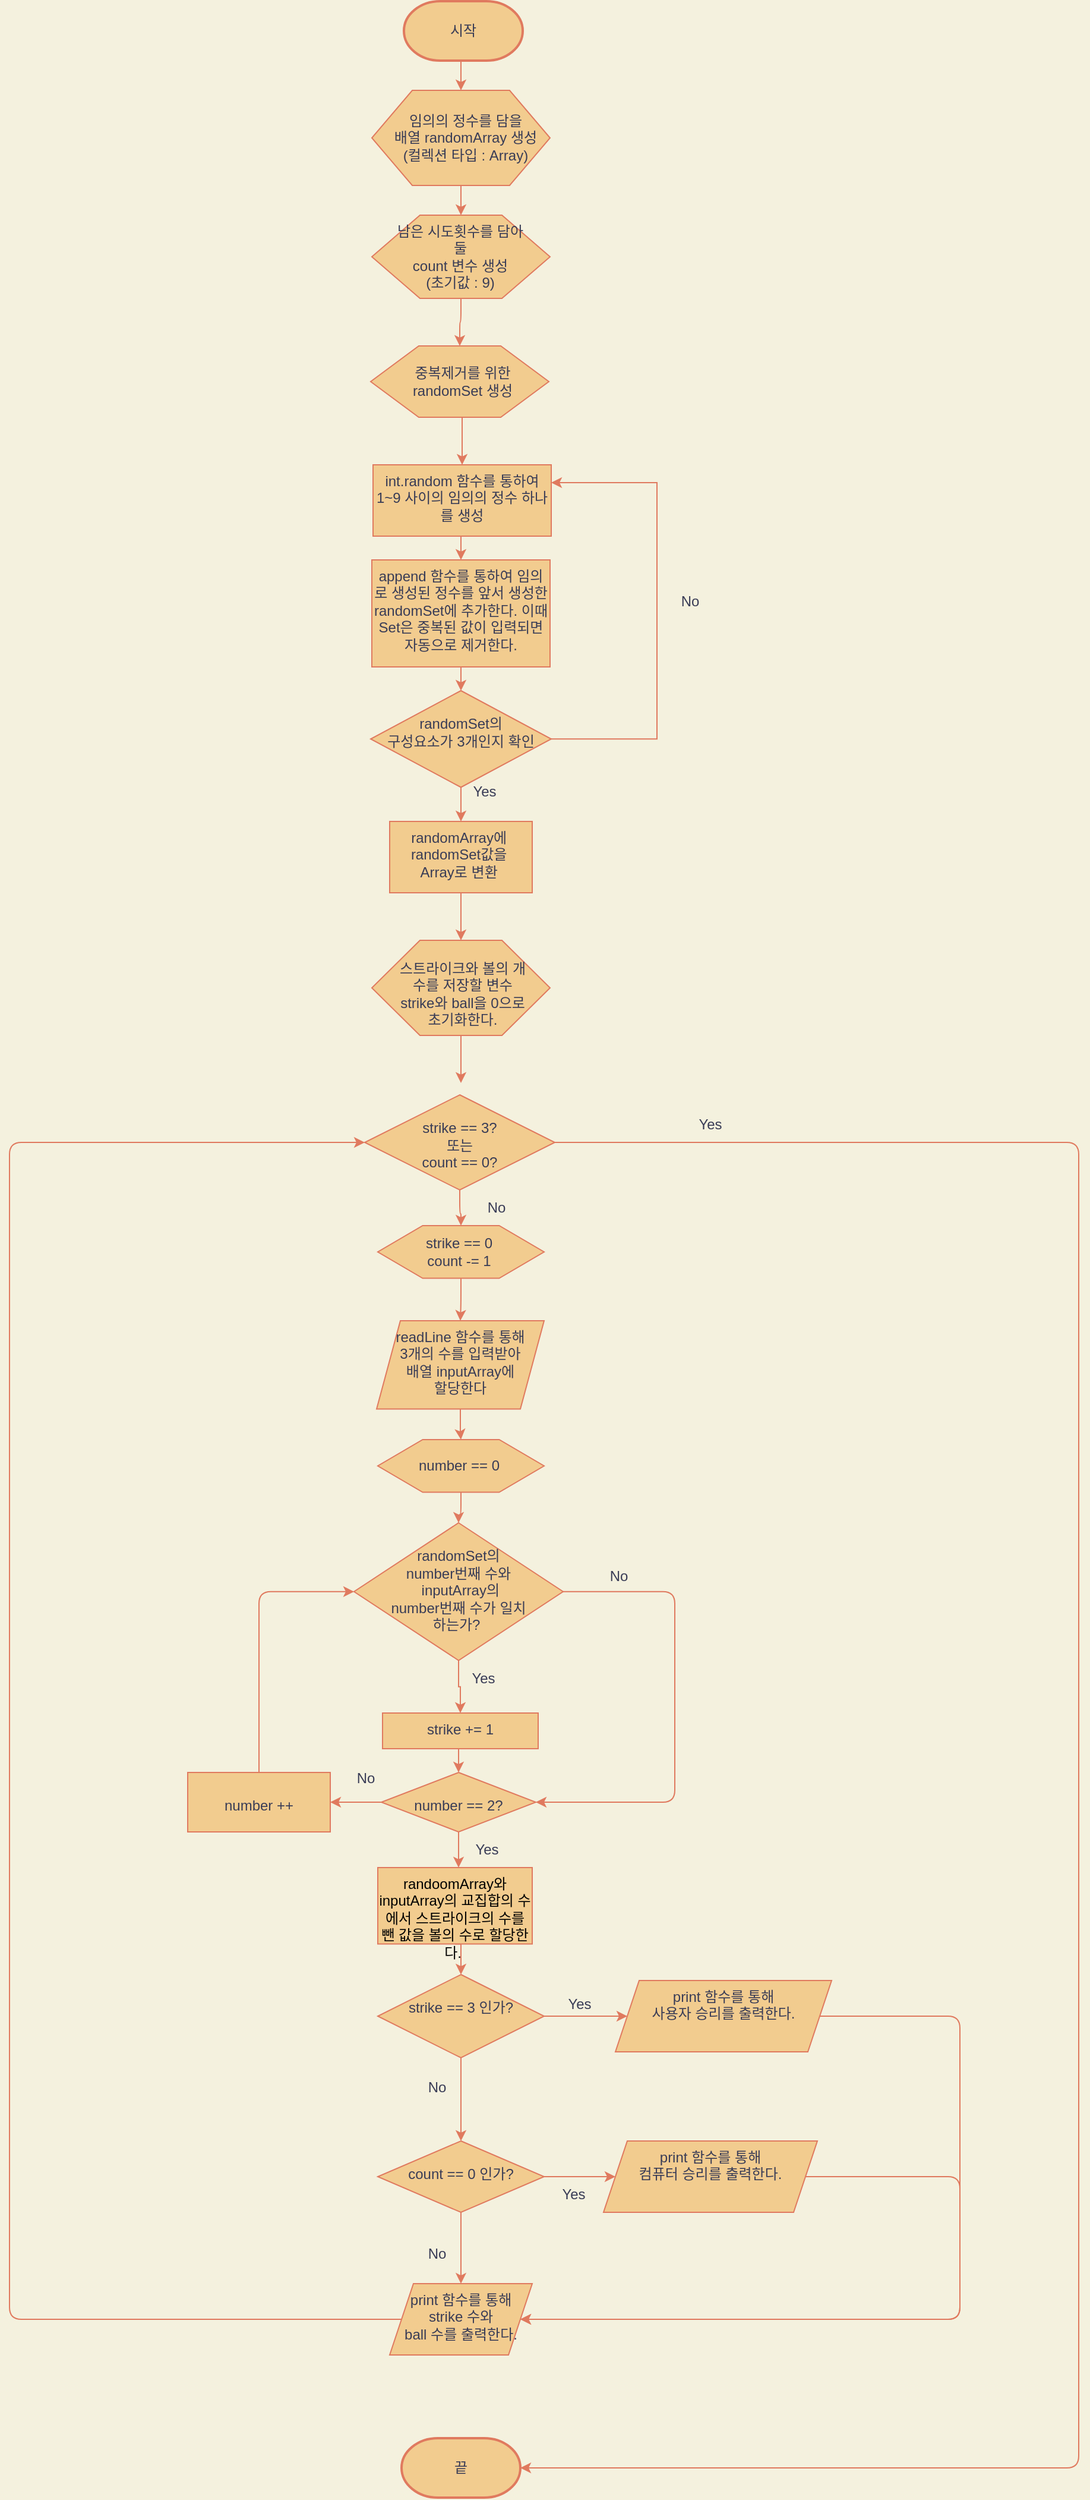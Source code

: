 <mxfile version="17.4.3" type="device"><diagram id="C5RBs43oDa-KdzZeNtuy" name="Page-1"><mxGraphModel dx="1240" dy="1495" grid="1" gridSize="10" guides="1" tooltips="1" connect="1" arrows="1" fold="1" page="1" pageScale="1" pageWidth="827" pageHeight="1169" background="#F4F1DE" math="0" shadow="0"><root><mxCell id="WIyWlLk6GJQsqaUBKTNV-0"/><mxCell id="WIyWlLk6GJQsqaUBKTNV-1" parent="WIyWlLk6GJQsqaUBKTNV-0"/><mxCell id="spudFFAEJkOU1C9yy8Io-33" style="edgeStyle=orthogonalEdgeStyle;rounded=0;orthogonalLoop=1;jettySize=auto;html=1;exitX=0.5;exitY=1;exitDx=0;exitDy=0;exitPerimeter=0;entryX=0.5;entryY=0;entryDx=0;entryDy=0;labelBackgroundColor=#F4F1DE;strokeColor=#E07A5F;fontColor=#393C56;" edge="1" parent="WIyWlLk6GJQsqaUBKTNV-1" source="spudFFAEJkOU1C9yy8Io-34" target="spudFFAEJkOU1C9yy8Io-36"><mxGeometry relative="1" as="geometry"/></mxCell><mxCell id="spudFFAEJkOU1C9yy8Io-34" value="시작" style="strokeWidth=2;html=1;shape=mxgraph.flowchart.terminator;whiteSpace=wrap;fillColor=#F2CC8F;strokeColor=#E07A5F;fontColor=#393C56;" vertex="1" parent="WIyWlLk6GJQsqaUBKTNV-1"><mxGeometry x="782" y="120" width="100" height="50" as="geometry"/></mxCell><mxCell id="spudFFAEJkOU1C9yy8Io-35" style="edgeStyle=orthogonalEdgeStyle;rounded=0;orthogonalLoop=1;jettySize=auto;html=1;exitX=0.5;exitY=1;exitDx=0;exitDy=0;entryX=0.5;entryY=0;entryDx=0;entryDy=0;labelBackgroundColor=#F4F1DE;strokeColor=#E07A5F;fontColor=#393C56;" edge="1" parent="WIyWlLk6GJQsqaUBKTNV-1" source="spudFFAEJkOU1C9yy8Io-36" target="spudFFAEJkOU1C9yy8Io-39"><mxGeometry relative="1" as="geometry"/></mxCell><mxCell id="spudFFAEJkOU1C9yy8Io-36" value="" style="verticalLabelPosition=bottom;verticalAlign=top;html=1;shape=hexagon;perimeter=hexagonPerimeter2;arcSize=6;size=0.227;fillColor=#F2CC8F;strokeColor=#E07A5F;fontColor=#393C56;" vertex="1" parent="WIyWlLk6GJQsqaUBKTNV-1"><mxGeometry x="755" y="195" width="150" height="80" as="geometry"/></mxCell><mxCell id="spudFFAEJkOU1C9yy8Io-37" value="임의의 정수를 담을 &lt;br&gt;배열 randomArray 생성&lt;br&gt;(컬렉션 타입 : Array)" style="text;html=1;strokeColor=none;fillColor=none;align=center;verticalAlign=middle;whiteSpace=wrap;rounded=0;fontColor=#393C56;" vertex="1" parent="WIyWlLk6GJQsqaUBKTNV-1"><mxGeometry x="771.5" y="220" width="124" height="30" as="geometry"/></mxCell><mxCell id="spudFFAEJkOU1C9yy8Io-98" style="edgeStyle=orthogonalEdgeStyle;curved=0;rounded=1;sketch=0;orthogonalLoop=1;jettySize=auto;html=1;entryX=0.5;entryY=0;entryDx=0;entryDy=0;fontColor=#393C56;strokeColor=#E07A5F;fillColor=#F2CC8F;" edge="1" parent="WIyWlLk6GJQsqaUBKTNV-1" source="spudFFAEJkOU1C9yy8Io-39" target="spudFFAEJkOU1C9yy8Io-91"><mxGeometry relative="1" as="geometry"><Array as="points"><mxPoint x="830" y="390"/></Array></mxGeometry></mxCell><mxCell id="spudFFAEJkOU1C9yy8Io-39" value="" style="verticalLabelPosition=bottom;verticalAlign=top;html=1;shape=hexagon;perimeter=hexagonPerimeter2;arcSize=6;size=0.27;fillColor=#F2CC8F;strokeColor=#E07A5F;fontColor=#393C56;" vertex="1" parent="WIyWlLk6GJQsqaUBKTNV-1"><mxGeometry x="755" y="300" width="150" height="70" as="geometry"/></mxCell><mxCell id="spudFFAEJkOU1C9yy8Io-40" value="남은 시도횟수를 담아둘&lt;br&gt;count 변수 생성&lt;br&gt;(초기값 : 9)" style="text;html=1;strokeColor=none;fillColor=none;align=center;verticalAlign=middle;whiteSpace=wrap;rounded=0;fontColor=#393C56;" vertex="1" parent="WIyWlLk6GJQsqaUBKTNV-1"><mxGeometry x="770.5" y="320" width="117" height="30" as="geometry"/></mxCell><mxCell id="spudFFAEJkOU1C9yy8Io-41" style="edgeStyle=orthogonalEdgeStyle;rounded=0;orthogonalLoop=1;jettySize=auto;html=1;entryX=1;entryY=0.25;entryDx=0;entryDy=0;labelBackgroundColor=#F4F1DE;strokeColor=#E07A5F;fontColor=#393C56;" edge="1" parent="WIyWlLk6GJQsqaUBKTNV-1" source="spudFFAEJkOU1C9yy8Io-43" target="spudFFAEJkOU1C9yy8Io-45"><mxGeometry relative="1" as="geometry"><Array as="points"><mxPoint x="995" y="741"/><mxPoint x="995" y="525"/></Array></mxGeometry></mxCell><mxCell id="spudFFAEJkOU1C9yy8Io-100" value="" style="edgeStyle=orthogonalEdgeStyle;curved=0;rounded=1;sketch=0;orthogonalLoop=1;jettySize=auto;html=1;fontColor=#393C56;strokeColor=#E07A5F;fillColor=#F2CC8F;" edge="1" parent="WIyWlLk6GJQsqaUBKTNV-1" source="spudFFAEJkOU1C9yy8Io-43" target="spudFFAEJkOU1C9yy8Io-99"><mxGeometry relative="1" as="geometry"/></mxCell><mxCell id="spudFFAEJkOU1C9yy8Io-43" value="&lt;br&gt;randomSet의&lt;br&gt;구성요소가 3개인지 확인" style="rhombus;whiteSpace=wrap;html=1;verticalAlign=top;arcSize=6;fillColor=#F2CC8F;strokeColor=#E07A5F;fontColor=#393C56;" vertex="1" parent="WIyWlLk6GJQsqaUBKTNV-1"><mxGeometry x="754" y="700" width="152" height="81.25" as="geometry"/></mxCell><mxCell id="spudFFAEJkOU1C9yy8Io-44" style="edgeStyle=orthogonalEdgeStyle;rounded=0;orthogonalLoop=1;jettySize=auto;html=1;exitX=0.5;exitY=1;exitDx=0;exitDy=0;entryX=0.5;entryY=0;entryDx=0;entryDy=0;labelBackgroundColor=#F4F1DE;strokeColor=#E07A5F;fontColor=#393C56;" edge="1" parent="WIyWlLk6GJQsqaUBKTNV-1" source="spudFFAEJkOU1C9yy8Io-45" target="spudFFAEJkOU1C9yy8Io-47"><mxGeometry relative="1" as="geometry"/></mxCell><mxCell id="spudFFAEJkOU1C9yy8Io-45" value="int.random 함수를 통하여 1~9 사이의 임의의 정수 하나를 생성" style="whiteSpace=wrap;html=1;verticalAlign=top;arcSize=6;fillColor=#F2CC8F;strokeColor=#E07A5F;fontColor=#393C56;" vertex="1" parent="WIyWlLk6GJQsqaUBKTNV-1"><mxGeometry x="756" y="510" width="150" height="60" as="geometry"/></mxCell><mxCell id="spudFFAEJkOU1C9yy8Io-46" style="edgeStyle=orthogonalEdgeStyle;rounded=0;orthogonalLoop=1;jettySize=auto;html=1;exitX=0.5;exitY=1;exitDx=0;exitDy=0;entryX=0.5;entryY=0;entryDx=0;entryDy=0;labelBackgroundColor=#F4F1DE;strokeColor=#E07A5F;fontColor=#393C56;" edge="1" parent="WIyWlLk6GJQsqaUBKTNV-1" source="spudFFAEJkOU1C9yy8Io-47" target="spudFFAEJkOU1C9yy8Io-43"><mxGeometry relative="1" as="geometry"/></mxCell><mxCell id="spudFFAEJkOU1C9yy8Io-47" value="append 함수를 통하여 임의로 생성된 정수를 앞서 생성한 randomSet에 추가한다. 이때 Set은 중복된 값이 입력되면 자동으로 제거한다." style="whiteSpace=wrap;html=1;verticalAlign=top;arcSize=6;fillColor=#F2CC8F;strokeColor=#E07A5F;fontColor=#393C56;" vertex="1" parent="WIyWlLk6GJQsqaUBKTNV-1"><mxGeometry x="755" y="590" width="150" height="90" as="geometry"/></mxCell><mxCell id="spudFFAEJkOU1C9yy8Io-108" style="edgeStyle=orthogonalEdgeStyle;curved=0;rounded=1;sketch=0;orthogonalLoop=1;jettySize=auto;html=1;entryX=0.5;entryY=0;entryDx=0;entryDy=0;fontColor=#393C56;strokeColor=#E07A5F;fillColor=#F2CC8F;" edge="1" parent="WIyWlLk6GJQsqaUBKTNV-1" source="spudFFAEJkOU1C9yy8Io-49" target="spudFFAEJkOU1C9yy8Io-102"><mxGeometry relative="1" as="geometry"/></mxCell><mxCell id="spudFFAEJkOU1C9yy8Io-49" value="readLine 함수를 통해&lt;br&gt;3개의 수를 입력받아&lt;br&gt;배열 inputArray에 &lt;br&gt;할당한다" style="shape=parallelogram;perimeter=parallelogramPerimeter;whiteSpace=wrap;html=1;fixedSize=1;verticalAlign=top;arcSize=6;fillColor=#F2CC8F;strokeColor=#E07A5F;fontColor=#393C56;" vertex="1" parent="WIyWlLk6GJQsqaUBKTNV-1"><mxGeometry x="759" y="1230" width="141" height="74.25" as="geometry"/></mxCell><mxCell id="spudFFAEJkOU1C9yy8Io-51" style="edgeStyle=orthogonalEdgeStyle;rounded=0;orthogonalLoop=1;jettySize=auto;html=1;entryX=0.5;entryY=0;entryDx=0;entryDy=0;labelBackgroundColor=#F4F1DE;strokeColor=#E07A5F;fontColor=#393C56;" edge="1" parent="WIyWlLk6GJQsqaUBKTNV-1" source="spudFFAEJkOU1C9yy8Io-52" target="spudFFAEJkOU1C9yy8Io-60"><mxGeometry relative="1" as="geometry"/></mxCell><mxCell id="spudFFAEJkOU1C9yy8Io-105" style="edgeStyle=orthogonalEdgeStyle;curved=0;rounded=1;sketch=0;orthogonalLoop=1;jettySize=auto;html=1;entryX=1;entryY=0.5;entryDx=0;entryDy=0;fontColor=#393C56;strokeColor=#E07A5F;fillColor=#F2CC8F;" edge="1" parent="WIyWlLk6GJQsqaUBKTNV-1" source="spudFFAEJkOU1C9yy8Io-52" target="spudFFAEJkOU1C9yy8Io-63"><mxGeometry relative="1" as="geometry"><Array as="points"><mxPoint x="1010" y="1458"/><mxPoint x="1010" y="1635"/></Array></mxGeometry></mxCell><mxCell id="spudFFAEJkOU1C9yy8Io-52" value="&lt;br&gt;randomSet의 &lt;br&gt;number번째 수와&lt;br&gt;&amp;nbsp;inputArray의 &lt;br&gt;number번째 수가 일치&lt;br&gt;하는가?&amp;nbsp;" style="rhombus;whiteSpace=wrap;html=1;verticalAlign=top;arcSize=6;fillColor=#F2CC8F;strokeColor=#E07A5F;fontColor=#393C56;" vertex="1" parent="WIyWlLk6GJQsqaUBKTNV-1"><mxGeometry x="740" y="1400" width="176" height="115.74" as="geometry"/></mxCell><mxCell id="spudFFAEJkOU1C9yy8Io-128" style="edgeStyle=orthogonalEdgeStyle;curved=0;rounded=1;sketch=0;orthogonalLoop=1;jettySize=auto;html=1;fontColor=#393C56;strokeColor=#E07A5F;fillColor=#F2CC8F;" edge="1" parent="WIyWlLk6GJQsqaUBKTNV-1" source="spudFFAEJkOU1C9yy8Io-54"><mxGeometry relative="1" as="geometry"><mxPoint x="830" y="1030" as="targetPoint"/></mxGeometry></mxCell><mxCell id="spudFFAEJkOU1C9yy8Io-54" value="" style="verticalLabelPosition=bottom;verticalAlign=top;html=1;shape=hexagon;perimeter=hexagonPerimeter2;arcSize=6;size=0.27;fillColor=#F2CC8F;strokeColor=#E07A5F;fontColor=#393C56;" vertex="1" parent="WIyWlLk6GJQsqaUBKTNV-1"><mxGeometry x="755" y="910" width="150" height="80" as="geometry"/></mxCell><mxCell id="spudFFAEJkOU1C9yy8Io-55" value="스트라이크와 볼의 개수를 저장할 변수 strike와 ball을 0으로 초기화한다." style="text;html=1;strokeColor=none;fillColor=none;align=center;verticalAlign=middle;whiteSpace=wrap;rounded=0;fontColor=#393C56;" vertex="1" parent="WIyWlLk6GJQsqaUBKTNV-1"><mxGeometry x="773" y="940" width="117" height="30" as="geometry"/></mxCell><mxCell id="spudFFAEJkOU1C9yy8Io-56" style="edgeStyle=orthogonalEdgeStyle;rounded=0;orthogonalLoop=1;jettySize=auto;html=1;exitX=0.5;exitY=1;exitDx=0;exitDy=0;entryX=0.5;entryY=0;entryDx=0;entryDy=0;labelBackgroundColor=#F4F1DE;strokeColor=#E07A5F;fontColor=#393C56;" edge="1" parent="WIyWlLk6GJQsqaUBKTNV-1" source="spudFFAEJkOU1C9yy8Io-57" target="spudFFAEJkOU1C9yy8Io-74"><mxGeometry relative="1" as="geometry"/></mxCell><mxCell id="spudFFAEJkOU1C9yy8Io-57" value="&lt;span style=&quot;color: rgb(0 , 0 , 0) ; font-family: &amp;#34;helvetica&amp;#34;&quot;&gt;randoomArray와 inputArray의 교집합의 수에서 스트라이크의 수를 뺀 값을 볼의 수로 할당한다.&amp;nbsp;&lt;/span&gt;" style="whiteSpace=wrap;html=1;verticalAlign=top;arcSize=6;fillColor=#F2CC8F;strokeColor=#E07A5F;fontColor=#393C56;" vertex="1" parent="WIyWlLk6GJQsqaUBKTNV-1"><mxGeometry x="760" y="1690" width="130" height="64.26" as="geometry"/></mxCell><mxCell id="spudFFAEJkOU1C9yy8Io-58" value="Yes" style="text;html=1;strokeColor=none;fillColor=none;align=center;verticalAlign=middle;whiteSpace=wrap;rounded=0;fontColor=#393C56;" vertex="1" parent="WIyWlLk6GJQsqaUBKTNV-1"><mxGeometry x="819" y="1515.74" width="60" height="30" as="geometry"/></mxCell><mxCell id="spudFFAEJkOU1C9yy8Io-59" style="edgeStyle=orthogonalEdgeStyle;rounded=0;orthogonalLoop=1;jettySize=auto;html=1;exitX=0.5;exitY=1;exitDx=0;exitDy=0;entryX=0.5;entryY=0;entryDx=0;entryDy=0;labelBackgroundColor=#F4F1DE;strokeColor=#E07A5F;fontColor=#393C56;" edge="1" parent="WIyWlLk6GJQsqaUBKTNV-1" source="spudFFAEJkOU1C9yy8Io-60" target="spudFFAEJkOU1C9yy8Io-63"><mxGeometry relative="1" as="geometry"/></mxCell><mxCell id="spudFFAEJkOU1C9yy8Io-60" value="&lt;font face=&quot;helvetica&quot;&gt;strike += 1&lt;/font&gt;" style="whiteSpace=wrap;html=1;verticalAlign=top;arcSize=6;fillColor=#F2CC8F;strokeColor=#E07A5F;fontColor=#393C56;" vertex="1" parent="WIyWlLk6GJQsqaUBKTNV-1"><mxGeometry x="764" y="1560" width="131" height="30" as="geometry"/></mxCell><mxCell id="spudFFAEJkOU1C9yy8Io-61" value="" style="edgeStyle=orthogonalEdgeStyle;rounded=0;orthogonalLoop=1;jettySize=auto;html=1;labelBackgroundColor=#F4F1DE;strokeColor=#E07A5F;fontColor=#393C56;" edge="1" parent="WIyWlLk6GJQsqaUBKTNV-1" source="spudFFAEJkOU1C9yy8Io-63" target="spudFFAEJkOU1C9yy8Io-66"><mxGeometry relative="1" as="geometry"/></mxCell><mxCell id="spudFFAEJkOU1C9yy8Io-62" style="edgeStyle=orthogonalEdgeStyle;rounded=0;orthogonalLoop=1;jettySize=auto;html=1;exitX=0.5;exitY=1;exitDx=0;exitDy=0;labelBackgroundColor=#F4F1DE;strokeColor=#E07A5F;fontColor=#393C56;" edge="1" parent="WIyWlLk6GJQsqaUBKTNV-1" source="spudFFAEJkOU1C9yy8Io-63"><mxGeometry relative="1" as="geometry"><mxPoint x="828" y="1690" as="targetPoint"/></mxGeometry></mxCell><mxCell id="spudFFAEJkOU1C9yy8Io-63" value="&lt;br&gt;number&amp;nbsp;== 2?" style="rhombus;whiteSpace=wrap;html=1;verticalAlign=top;arcSize=6;fillColor=#F2CC8F;strokeColor=#E07A5F;fontColor=#393C56;" vertex="1" parent="WIyWlLk6GJQsqaUBKTNV-1"><mxGeometry x="763" y="1610" width="130" height="50" as="geometry"/></mxCell><mxCell id="spudFFAEJkOU1C9yy8Io-64" value="No" style="text;html=1;strokeColor=none;fillColor=none;align=center;verticalAlign=middle;whiteSpace=wrap;rounded=0;fontColor=#393C56;" vertex="1" parent="WIyWlLk6GJQsqaUBKTNV-1"><mxGeometry x="933" y="1430" width="60" height="30" as="geometry"/></mxCell><mxCell id="spudFFAEJkOU1C9yy8Io-106" style="edgeStyle=orthogonalEdgeStyle;curved=0;rounded=1;sketch=0;orthogonalLoop=1;jettySize=auto;html=1;entryX=0;entryY=0.5;entryDx=0;entryDy=0;fontColor=#393C56;strokeColor=#E07A5F;fillColor=#F2CC8F;" edge="1" parent="WIyWlLk6GJQsqaUBKTNV-1" source="spudFFAEJkOU1C9yy8Io-66" target="spudFFAEJkOU1C9yy8Io-52"><mxGeometry relative="1" as="geometry"><Array as="points"><mxPoint x="660" y="1458"/></Array></mxGeometry></mxCell><mxCell id="spudFFAEJkOU1C9yy8Io-66" value="&lt;br&gt;number&amp;nbsp;++" style="whiteSpace=wrap;html=1;verticalAlign=top;arcSize=6;fillColor=#F2CC8F;strokeColor=#E07A5F;fontColor=#393C56;" vertex="1" parent="WIyWlLk6GJQsqaUBKTNV-1"><mxGeometry x="600" y="1610" width="120" height="50" as="geometry"/></mxCell><mxCell id="spudFFAEJkOU1C9yy8Io-67" value="Yes" style="text;html=1;strokeColor=none;fillColor=none;align=center;verticalAlign=middle;whiteSpace=wrap;rounded=0;fontColor=#393C56;" vertex="1" parent="WIyWlLk6GJQsqaUBKTNV-1"><mxGeometry x="822" y="1660" width="60" height="30" as="geometry"/></mxCell><mxCell id="spudFFAEJkOU1C9yy8Io-68" value="No" style="text;html=1;strokeColor=none;fillColor=none;align=center;verticalAlign=middle;whiteSpace=wrap;rounded=0;fontColor=#393C56;" vertex="1" parent="WIyWlLk6GJQsqaUBKTNV-1"><mxGeometry x="720" y="1600" width="60" height="30" as="geometry"/></mxCell><mxCell id="spudFFAEJkOU1C9yy8Io-120" style="edgeStyle=orthogonalEdgeStyle;curved=0;rounded=1;sketch=0;orthogonalLoop=1;jettySize=auto;html=1;entryX=0;entryY=0.5;entryDx=0;entryDy=0;fontColor=#393C56;strokeColor=#E07A5F;fillColor=#F2CC8F;" edge="1" parent="WIyWlLk6GJQsqaUBKTNV-1" source="spudFFAEJkOU1C9yy8Io-71" target="spudFFAEJkOU1C9yy8Io-118"><mxGeometry relative="1" as="geometry"><Array as="points"><mxPoint x="450" y="2070"/><mxPoint x="450" y="1080"/></Array></mxGeometry></mxCell><mxCell id="spudFFAEJkOU1C9yy8Io-71" value="print 함수를 통해&lt;br&gt;strike 수와&lt;br&gt;ball 수를 출력한다." style="shape=parallelogram;perimeter=parallelogramPerimeter;whiteSpace=wrap;html=1;fixedSize=1;verticalAlign=top;arcSize=6;fillColor=#F2CC8F;strokeColor=#E07A5F;fontColor=#393C56;" vertex="1" parent="WIyWlLk6GJQsqaUBKTNV-1"><mxGeometry x="770" y="2040.005" width="120" height="60" as="geometry"/></mxCell><mxCell id="spudFFAEJkOU1C9yy8Io-72" value="" style="edgeStyle=orthogonalEdgeStyle;rounded=0;orthogonalLoop=1;jettySize=auto;html=1;labelBackgroundColor=#F4F1DE;strokeColor=#E07A5F;fontColor=#393C56;" edge="1" parent="WIyWlLk6GJQsqaUBKTNV-1" source="spudFFAEJkOU1C9yy8Io-74" target="spudFFAEJkOU1C9yy8Io-76"><mxGeometry relative="1" as="geometry"/></mxCell><mxCell id="spudFFAEJkOU1C9yy8Io-73" style="edgeStyle=orthogonalEdgeStyle;rounded=0;orthogonalLoop=1;jettySize=auto;html=1;exitX=0.5;exitY=1;exitDx=0;exitDy=0;labelBackgroundColor=#F4F1DE;strokeColor=#E07A5F;fontColor=#393C56;entryX=0.5;entryY=0;entryDx=0;entryDy=0;" edge="1" parent="WIyWlLk6GJQsqaUBKTNV-1" source="spudFFAEJkOU1C9yy8Io-74" target="spudFFAEJkOU1C9yy8Io-83"><mxGeometry relative="1" as="geometry"><mxPoint x="830" y="1910" as="targetPoint"/></mxGeometry></mxCell><mxCell id="spudFFAEJkOU1C9yy8Io-74" value="&lt;br&gt;strike == 3 인가?" style="rhombus;whiteSpace=wrap;html=1;verticalAlign=top;arcSize=6;fillColor=#F2CC8F;strokeColor=#E07A5F;fontColor=#393C56;" vertex="1" parent="WIyWlLk6GJQsqaUBKTNV-1"><mxGeometry x="760" y="1780" width="140" height="70" as="geometry"/></mxCell><mxCell id="spudFFAEJkOU1C9yy8Io-121" style="edgeStyle=orthogonalEdgeStyle;curved=0;rounded=1;sketch=0;orthogonalLoop=1;jettySize=auto;html=1;fontColor=#393C56;strokeColor=#E07A5F;fillColor=#F2CC8F;" edge="1" parent="WIyWlLk6GJQsqaUBKTNV-1" source="spudFFAEJkOU1C9yy8Io-76" target="spudFFAEJkOU1C9yy8Io-71"><mxGeometry relative="1" as="geometry"><Array as="points"><mxPoint x="1250" y="1815"/><mxPoint x="1250" y="2070"/></Array></mxGeometry></mxCell><mxCell id="spudFFAEJkOU1C9yy8Io-76" value="print 함수를 통해 &lt;br&gt;사용자 승리를 출력한다." style="shape=parallelogram;perimeter=parallelogramPerimeter;whiteSpace=wrap;html=1;fixedSize=1;verticalAlign=top;arcSize=6;fillColor=#F2CC8F;strokeColor=#E07A5F;fontColor=#393C56;" vertex="1" parent="WIyWlLk6GJQsqaUBKTNV-1"><mxGeometry x="960" y="1785" width="182" height="60" as="geometry"/></mxCell><mxCell id="spudFFAEJkOU1C9yy8Io-77" value="Yes" style="text;html=1;strokeColor=none;fillColor=none;align=center;verticalAlign=middle;whiteSpace=wrap;rounded=0;fontColor=#393C56;" vertex="1" parent="WIyWlLk6GJQsqaUBKTNV-1"><mxGeometry x="900" y="1790" width="60" height="30" as="geometry"/></mxCell><mxCell id="spudFFAEJkOU1C9yy8Io-78" value="No" style="text;html=1;strokeColor=none;fillColor=none;align=center;verticalAlign=middle;whiteSpace=wrap;rounded=0;fontColor=#393C56;" vertex="1" parent="WIyWlLk6GJQsqaUBKTNV-1"><mxGeometry x="780" y="1860" width="60" height="30" as="geometry"/></mxCell><mxCell id="spudFFAEJkOU1C9yy8Io-81" style="edgeStyle=orthogonalEdgeStyle;rounded=0;orthogonalLoop=1;jettySize=auto;html=1;exitX=0.5;exitY=1;exitDx=0;exitDy=0;labelBackgroundColor=#F4F1DE;strokeColor=#E07A5F;fontColor=#393C56;" edge="1" parent="WIyWlLk6GJQsqaUBKTNV-1" source="spudFFAEJkOU1C9yy8Io-83" target="spudFFAEJkOU1C9yy8Io-71"><mxGeometry relative="1" as="geometry"/></mxCell><mxCell id="spudFFAEJkOU1C9yy8Io-82" style="edgeStyle=orthogonalEdgeStyle;rounded=0;orthogonalLoop=1;jettySize=auto;html=1;entryX=0;entryY=0.5;entryDx=0;entryDy=0;labelBackgroundColor=#F4F1DE;strokeColor=#E07A5F;fontColor=#393C56;" edge="1" parent="WIyWlLk6GJQsqaUBKTNV-1" source="spudFFAEJkOU1C9yy8Io-83" target="spudFFAEJkOU1C9yy8Io-85"><mxGeometry relative="1" as="geometry"/></mxCell><mxCell id="spudFFAEJkOU1C9yy8Io-83" value="&lt;br&gt;count == 0 인가?" style="rhombus;whiteSpace=wrap;html=1;verticalAlign=top;arcSize=6;fillColor=#F2CC8F;strokeColor=#E07A5F;fontColor=#393C56;" vertex="1" parent="WIyWlLk6GJQsqaUBKTNV-1"><mxGeometry x="760" y="1920" width="140" height="60" as="geometry"/></mxCell><mxCell id="spudFFAEJkOU1C9yy8Io-122" style="edgeStyle=orthogonalEdgeStyle;curved=0;rounded=1;sketch=0;orthogonalLoop=1;jettySize=auto;html=1;fontColor=#393C56;strokeColor=#E07A5F;fillColor=#F2CC8F;" edge="1" parent="WIyWlLk6GJQsqaUBKTNV-1" source="spudFFAEJkOU1C9yy8Io-85" target="spudFFAEJkOU1C9yy8Io-71"><mxGeometry relative="1" as="geometry"><Array as="points"><mxPoint x="1250" y="1950"/><mxPoint x="1250" y="2070"/></Array></mxGeometry></mxCell><mxCell id="spudFFAEJkOU1C9yy8Io-85" value="print 함수를 통해 &lt;br&gt;컴퓨터 승리를 출력한다." style="shape=parallelogram;perimeter=parallelogramPerimeter;whiteSpace=wrap;html=1;fixedSize=1;verticalAlign=top;arcSize=6;fillColor=#F2CC8F;strokeColor=#E07A5F;fontColor=#393C56;" vertex="1" parent="WIyWlLk6GJQsqaUBKTNV-1"><mxGeometry x="950" y="1920" width="180" height="60" as="geometry"/></mxCell><mxCell id="spudFFAEJkOU1C9yy8Io-86" value="Yes" style="text;html=1;strokeColor=none;fillColor=none;align=center;verticalAlign=middle;whiteSpace=wrap;rounded=0;fontColor=#393C56;" vertex="1" parent="WIyWlLk6GJQsqaUBKTNV-1"><mxGeometry x="895" y="1950" width="60" height="30" as="geometry"/></mxCell><mxCell id="spudFFAEJkOU1C9yy8Io-87" value="Yes" style="text;html=1;strokeColor=none;fillColor=none;align=center;verticalAlign=middle;whiteSpace=wrap;rounded=0;fontColor=#393C56;" vertex="1" parent="WIyWlLk6GJQsqaUBKTNV-1"><mxGeometry x="820" y="770" width="60" height="30" as="geometry"/></mxCell><mxCell id="spudFFAEJkOU1C9yy8Io-88" value="No" style="text;html=1;strokeColor=none;fillColor=none;align=center;verticalAlign=middle;whiteSpace=wrap;rounded=0;fontColor=#393C56;" vertex="1" parent="WIyWlLk6GJQsqaUBKTNV-1"><mxGeometry x="993" y="610" width="60" height="30" as="geometry"/></mxCell><mxCell id="spudFFAEJkOU1C9yy8Io-89" value="No" style="text;html=1;strokeColor=none;fillColor=none;align=center;verticalAlign=middle;whiteSpace=wrap;rounded=0;fontColor=#393C56;" vertex="1" parent="WIyWlLk6GJQsqaUBKTNV-1"><mxGeometry x="780" y="2000" width="60" height="30" as="geometry"/></mxCell><mxCell id="spudFFAEJkOU1C9yy8Io-90" value="끝" style="strokeWidth=2;html=1;shape=mxgraph.flowchart.terminator;whiteSpace=wrap;fillColor=#F2CC8F;strokeColor=#E07A5F;fontColor=#393C56;" vertex="1" parent="WIyWlLk6GJQsqaUBKTNV-1"><mxGeometry x="780" y="2170" width="100" height="50" as="geometry"/></mxCell><mxCell id="spudFFAEJkOU1C9yy8Io-97" style="edgeStyle=orthogonalEdgeStyle;curved=0;rounded=1;sketch=0;orthogonalLoop=1;jettySize=auto;html=1;entryX=0.5;entryY=0;entryDx=0;entryDy=0;fontColor=#393C56;strokeColor=#E07A5F;fillColor=#F2CC8F;" edge="1" parent="WIyWlLk6GJQsqaUBKTNV-1" source="spudFFAEJkOU1C9yy8Io-91" target="spudFFAEJkOU1C9yy8Io-45"><mxGeometry relative="1" as="geometry"><Array as="points"><mxPoint x="831" y="490"/><mxPoint x="831" y="490"/></Array></mxGeometry></mxCell><mxCell id="spudFFAEJkOU1C9yy8Io-91" value="" style="verticalLabelPosition=bottom;verticalAlign=top;html=1;shape=hexagon;perimeter=hexagonPerimeter2;arcSize=6;size=0.27;fillColor=#F2CC8F;strokeColor=#E07A5F;fontColor=#393C56;" vertex="1" parent="WIyWlLk6GJQsqaUBKTNV-1"><mxGeometry x="754" y="410" width="150" height="60" as="geometry"/></mxCell><mxCell id="spudFFAEJkOU1C9yy8Io-92" value="중복제거를 위한 randomSet 생성&lt;br&gt;" style="text;html=1;strokeColor=none;fillColor=none;align=center;verticalAlign=middle;whiteSpace=wrap;rounded=0;fontColor=#393C56;" vertex="1" parent="WIyWlLk6GJQsqaUBKTNV-1"><mxGeometry x="772.5" y="425" width="117" height="30" as="geometry"/></mxCell><mxCell id="spudFFAEJkOU1C9yy8Io-101" style="edgeStyle=orthogonalEdgeStyle;curved=0;rounded=1;sketch=0;orthogonalLoop=1;jettySize=auto;html=1;entryX=0.5;entryY=0;entryDx=0;entryDy=0;fontColor=#393C56;strokeColor=#E07A5F;fillColor=#F2CC8F;" edge="1" parent="WIyWlLk6GJQsqaUBKTNV-1" source="spudFFAEJkOU1C9yy8Io-99" target="spudFFAEJkOU1C9yy8Io-54"><mxGeometry relative="1" as="geometry"/></mxCell><mxCell id="spudFFAEJkOU1C9yy8Io-99" value="randomArray에&amp;nbsp;&lt;br&gt;randomSet값을&amp;nbsp;&lt;br&gt;Array로 변환&amp;nbsp;" style="whiteSpace=wrap;html=1;verticalAlign=top;fillColor=#F2CC8F;strokeColor=#E07A5F;fontColor=#393C56;arcSize=6;" vertex="1" parent="WIyWlLk6GJQsqaUBKTNV-1"><mxGeometry x="770" y="809.995" width="120" height="60" as="geometry"/></mxCell><mxCell id="spudFFAEJkOU1C9yy8Io-112" style="edgeStyle=orthogonalEdgeStyle;curved=0;rounded=1;sketch=0;orthogonalLoop=1;jettySize=auto;html=1;entryX=0.5;entryY=0;entryDx=0;entryDy=0;fontColor=#393C56;strokeColor=#E07A5F;fillColor=#F2CC8F;" edge="1" parent="WIyWlLk6GJQsqaUBKTNV-1" source="spudFFAEJkOU1C9yy8Io-102" target="spudFFAEJkOU1C9yy8Io-52"><mxGeometry relative="1" as="geometry"/></mxCell><mxCell id="spudFFAEJkOU1C9yy8Io-102" value="" style="verticalLabelPosition=bottom;verticalAlign=top;html=1;shape=hexagon;perimeter=hexagonPerimeter2;arcSize=6;size=0.27;fillColor=#F2CC8F;strokeColor=#E07A5F;fontColor=#393C56;" vertex="1" parent="WIyWlLk6GJQsqaUBKTNV-1"><mxGeometry x="760" y="1330" width="140" height="44.25" as="geometry"/></mxCell><mxCell id="spudFFAEJkOU1C9yy8Io-103" value="number == 0" style="text;html=1;strokeColor=none;fillColor=none;align=center;verticalAlign=middle;whiteSpace=wrap;rounded=0;fontColor=#393C56;" vertex="1" parent="WIyWlLk6GJQsqaUBKTNV-1"><mxGeometry x="770" y="1337.12" width="117" height="30" as="geometry"/></mxCell><mxCell id="spudFFAEJkOU1C9yy8Io-117" style="edgeStyle=orthogonalEdgeStyle;curved=0;rounded=1;sketch=0;orthogonalLoop=1;jettySize=auto;html=1;entryX=0.5;entryY=0;entryDx=0;entryDy=0;fontColor=#393C56;strokeColor=#E07A5F;fillColor=#F2CC8F;" edge="1" parent="WIyWlLk6GJQsqaUBKTNV-1" source="spudFFAEJkOU1C9yy8Io-113" target="spudFFAEJkOU1C9yy8Io-49"><mxGeometry relative="1" as="geometry"/></mxCell><mxCell id="spudFFAEJkOU1C9yy8Io-113" value="" style="verticalLabelPosition=bottom;verticalAlign=top;html=1;shape=hexagon;perimeter=hexagonPerimeter2;arcSize=6;size=0.27;fillColor=#F2CC8F;strokeColor=#E07A5F;fontColor=#393C56;" vertex="1" parent="WIyWlLk6GJQsqaUBKTNV-1"><mxGeometry x="760" y="1150" width="140" height="44.25" as="geometry"/></mxCell><mxCell id="spudFFAEJkOU1C9yy8Io-114" value="strike == 0&lt;br&gt;count -= 1" style="text;html=1;strokeColor=none;fillColor=none;align=center;verticalAlign=middle;whiteSpace=wrap;rounded=0;fontColor=#393C56;" vertex="1" parent="WIyWlLk6GJQsqaUBKTNV-1"><mxGeometry x="770" y="1157.12" width="117" height="30" as="geometry"/></mxCell><mxCell id="spudFFAEJkOU1C9yy8Io-119" style="edgeStyle=orthogonalEdgeStyle;curved=0;rounded=1;sketch=0;orthogonalLoop=1;jettySize=auto;html=1;entryX=0.5;entryY=0;entryDx=0;entryDy=0;fontColor=#393C56;strokeColor=#E07A5F;fillColor=#F2CC8F;" edge="1" parent="WIyWlLk6GJQsqaUBKTNV-1" source="spudFFAEJkOU1C9yy8Io-118" target="spudFFAEJkOU1C9yy8Io-113"><mxGeometry relative="1" as="geometry"/></mxCell><mxCell id="spudFFAEJkOU1C9yy8Io-125" style="edgeStyle=orthogonalEdgeStyle;curved=0;rounded=1;sketch=0;orthogonalLoop=1;jettySize=auto;html=1;entryX=1;entryY=0.5;entryDx=0;entryDy=0;entryPerimeter=0;fontColor=#393C56;strokeColor=#E07A5F;fillColor=#F2CC8F;" edge="1" parent="WIyWlLk6GJQsqaUBKTNV-1" source="spudFFAEJkOU1C9yy8Io-118" target="spudFFAEJkOU1C9yy8Io-90"><mxGeometry relative="1" as="geometry"><Array as="points"><mxPoint x="1350" y="1080"/><mxPoint x="1350" y="2195"/></Array></mxGeometry></mxCell><mxCell id="spudFFAEJkOU1C9yy8Io-118" value="&lt;br&gt;strike == 3?&lt;br&gt;또는&lt;br&gt;count == 0?" style="rhombus;whiteSpace=wrap;html=1;verticalAlign=top;arcSize=6;fillColor=#F2CC8F;strokeColor=#E07A5F;fontColor=#393C56;" vertex="1" parent="WIyWlLk6GJQsqaUBKTNV-1"><mxGeometry x="749" y="1040" width="160" height="80" as="geometry"/></mxCell><mxCell id="spudFFAEJkOU1C9yy8Io-124" value="No" style="text;html=1;strokeColor=none;fillColor=none;align=center;verticalAlign=middle;whiteSpace=wrap;rounded=0;fontColor=#393C56;" vertex="1" parent="WIyWlLk6GJQsqaUBKTNV-1"><mxGeometry x="830" y="1120" width="60" height="30" as="geometry"/></mxCell><mxCell id="spudFFAEJkOU1C9yy8Io-126" value="Yes" style="text;html=1;strokeColor=none;fillColor=none;align=center;verticalAlign=middle;whiteSpace=wrap;rounded=0;fontColor=#393C56;" vertex="1" parent="WIyWlLk6GJQsqaUBKTNV-1"><mxGeometry x="1010" y="1050" width="60" height="30" as="geometry"/></mxCell></root></mxGraphModel></diagram></mxfile>